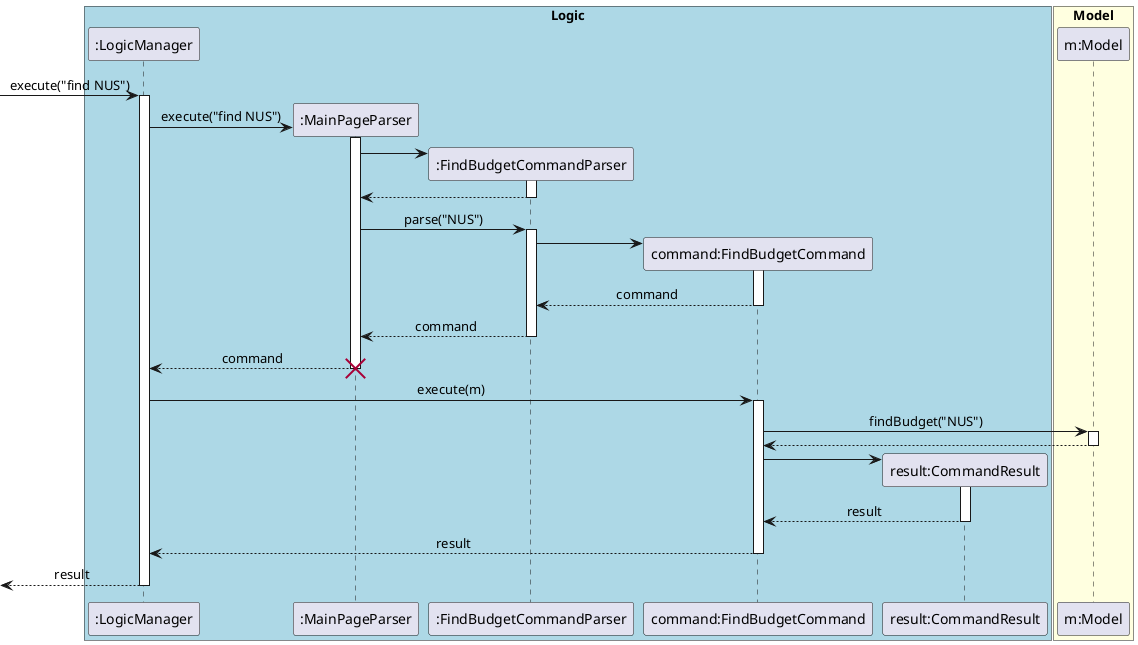 @startuml
skinparam Sequence {
    MessageAlign center
}
box "Logic" #LightBlue
participant ":LogicManager" as LM
participant ":MainPageParser" as MPP
participant ":FindBudgetCommandParser" as FBCP
participant "command:FindBudgetCommand" as FBC
participant "result:CommandResult" as CR
end box

box "Model" #LightYellow
participant "m:Model" as M
end box

[-> LM : execute("find NUS")
activate LM
create MPP
LM -> MPP : execute("find NUS")
activate MPP

create FBCP
MPP -> FBCP
activate FBCP
MPP <-- FBCP
deactivate FBCP

MPP -> FBCP : parse("NUS")
activate FBCP

create FBC
FBCP -> FBC
activate FBC
FBCP <-- FBC : command
deactivate FBC
MPP <-- FBCP : command
deactivate FBCP
LM <-- MPP : command
deactivate MPP
destroy MPP
LM -> FBC : execute(m)
activate FBC

FBC -> M : findBudget("NUS")
activate M
FBC <-- M
deactivate M

create CR
FBC -> CR
activate CR
FBC <-- CR : result
deactivate CR

LM <-- FBC : result
deactivate FBC
[<-- LM : result
deactivate LM
@enduml
